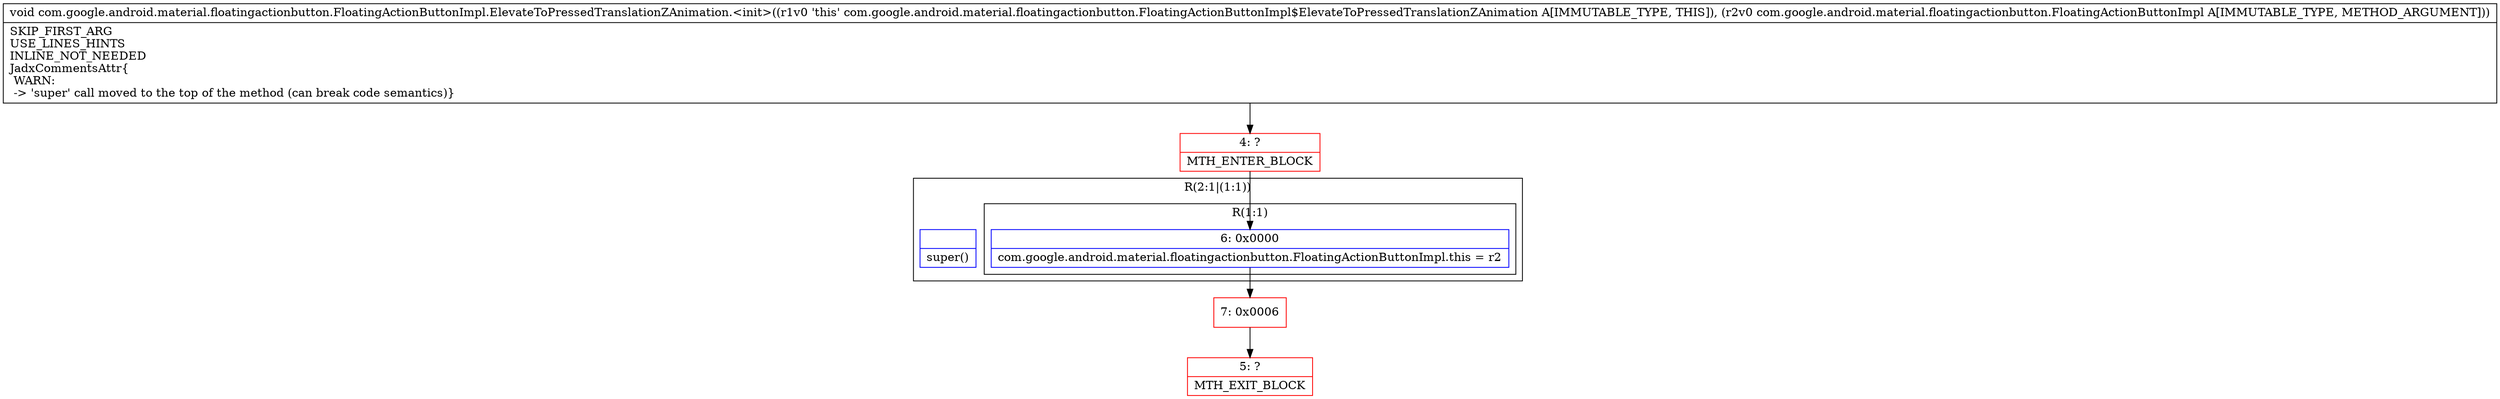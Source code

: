 digraph "CFG forcom.google.android.material.floatingactionbutton.FloatingActionButtonImpl.ElevateToPressedTranslationZAnimation.\<init\>(Lcom\/google\/android\/material\/floatingactionbutton\/FloatingActionButtonImpl;)V" {
subgraph cluster_Region_254637870 {
label = "R(2:1|(1:1))";
node [shape=record,color=blue];
Node_InsnContainer_2112640542 [shape=record,label="{|super()\l}"];
subgraph cluster_Region_1494159241 {
label = "R(1:1)";
node [shape=record,color=blue];
Node_6 [shape=record,label="{6\:\ 0x0000|com.google.android.material.floatingactionbutton.FloatingActionButtonImpl.this = r2\l}"];
}
}
Node_4 [shape=record,color=red,label="{4\:\ ?|MTH_ENTER_BLOCK\l}"];
Node_7 [shape=record,color=red,label="{7\:\ 0x0006}"];
Node_5 [shape=record,color=red,label="{5\:\ ?|MTH_EXIT_BLOCK\l}"];
MethodNode[shape=record,label="{void com.google.android.material.floatingactionbutton.FloatingActionButtonImpl.ElevateToPressedTranslationZAnimation.\<init\>((r1v0 'this' com.google.android.material.floatingactionbutton.FloatingActionButtonImpl$ElevateToPressedTranslationZAnimation A[IMMUTABLE_TYPE, THIS]), (r2v0 com.google.android.material.floatingactionbutton.FloatingActionButtonImpl A[IMMUTABLE_TYPE, METHOD_ARGUMENT]))  | SKIP_FIRST_ARG\lUSE_LINES_HINTS\lINLINE_NOT_NEEDED\lJadxCommentsAttr\{\l WARN: \l \-\> 'super' call moved to the top of the method (can break code semantics)\}\l}"];
MethodNode -> Node_4;Node_6 -> Node_7;
Node_4 -> Node_6;
Node_7 -> Node_5;
}

